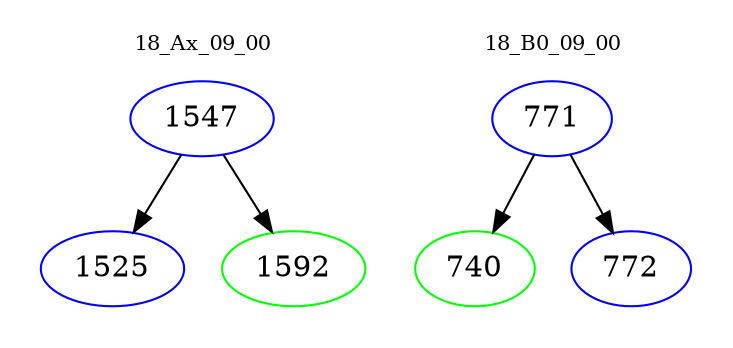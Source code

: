 digraph{
subgraph cluster_0 {
color = white
label = "18_Ax_09_00";
fontsize=10;
T0_1547 [label="1547", color="blue"]
T0_1547 -> T0_1525 [color="black"]
T0_1525 [label="1525", color="blue"]
T0_1547 -> T0_1592 [color="black"]
T0_1592 [label="1592", color="green"]
}
subgraph cluster_1 {
color = white
label = "18_B0_09_00";
fontsize=10;
T1_771 [label="771", color="blue"]
T1_771 -> T1_740 [color="black"]
T1_740 [label="740", color="green"]
T1_771 -> T1_772 [color="black"]
T1_772 [label="772", color="blue"]
}
}
